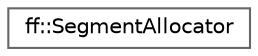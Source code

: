 digraph "类继承关系图"
{
 // LATEX_PDF_SIZE
  bgcolor="transparent";
  edge [fontname=Helvetica,fontsize=10,labelfontname=Helvetica,labelfontsize=10];
  node [fontname=Helvetica,fontsize=10,shape=box,height=0.2,width=0.4];
  rankdir="LR";
  Node0 [id="Node000000",label="ff::SegmentAllocator",height=0.2,width=0.4,color="grey40", fillcolor="white", style="filled",URL="$classff_1_1_segment_allocator.html",tooltip=" "];
}
